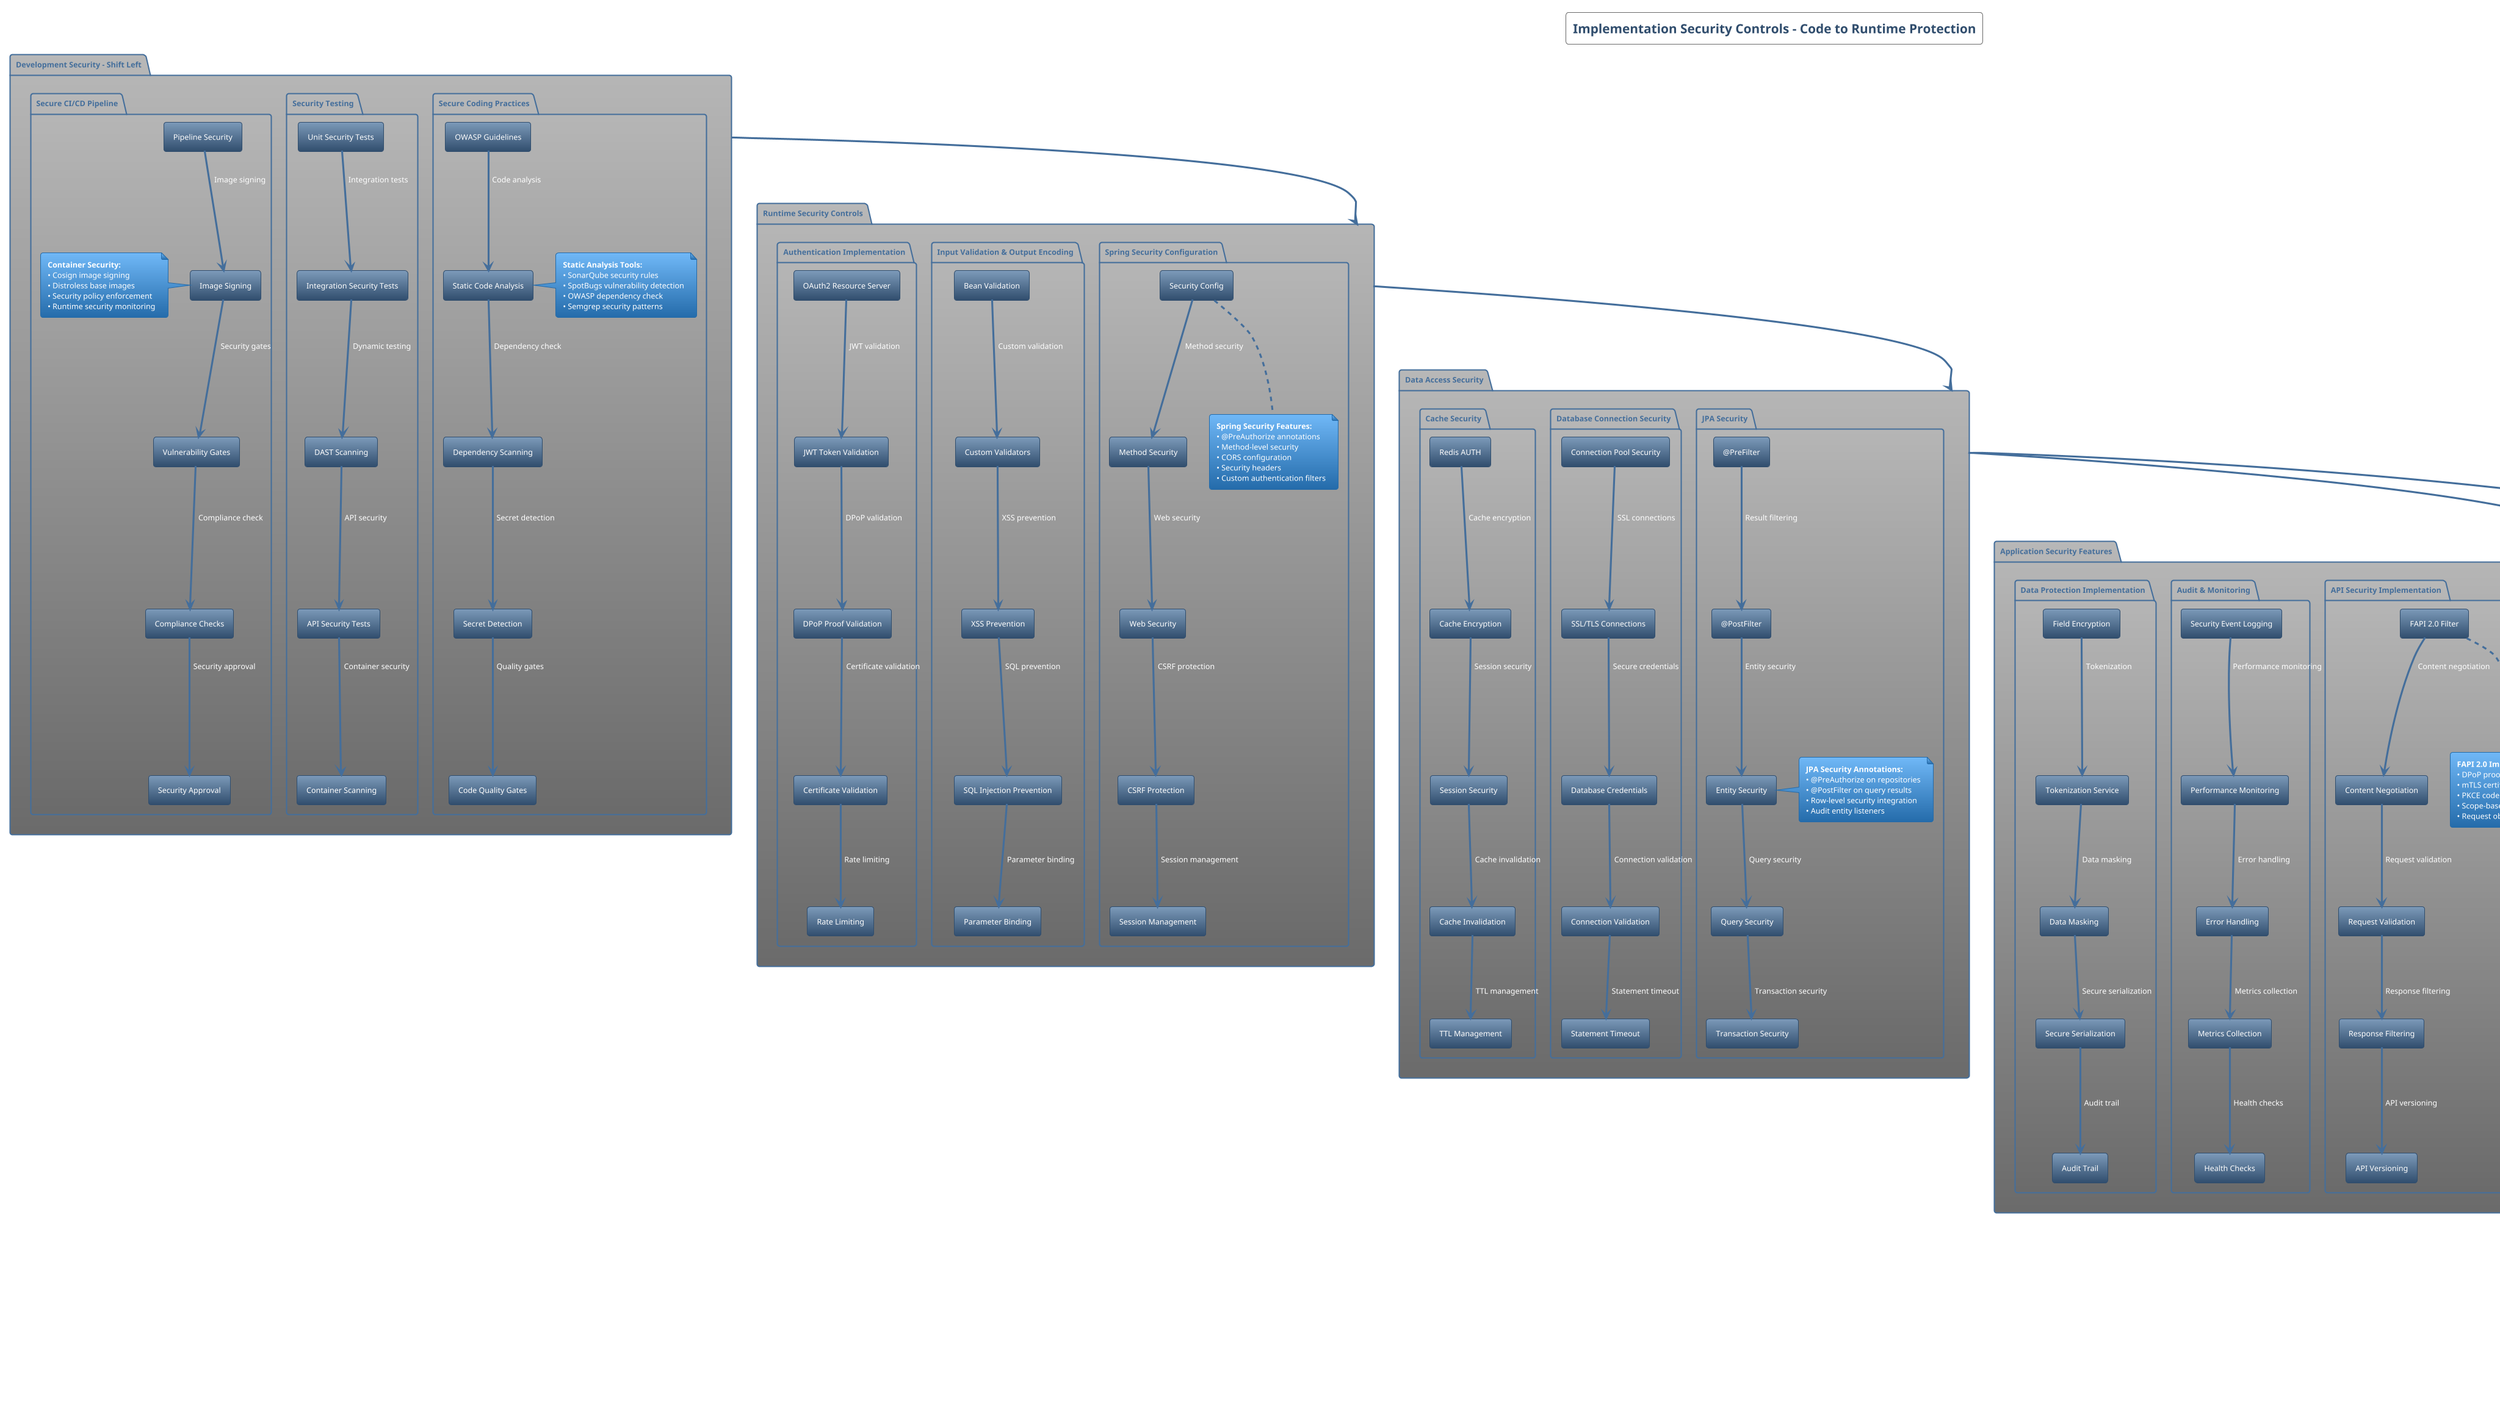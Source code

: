 @startuml implementation-security-controls
!theme spacelab
title Implementation Security Controls - Code to Runtime Protection

skinparam componentStyle rectangle
skinparam backgroundColor white

package "Development Security - Shift Left" as devsec {
    
    package "Secure Coding Practices" as coding {
        component [OWASP Guidelines] as owasp
        component [Static Code Analysis] as sca
        component [Dependency Scanning] as depscan
        component [Secret Detection] as secrets
        component [Code Quality Gates] as quality
        
        note right of sca
            **Static Analysis Tools:**
            • SonarQube security rules
            • SpotBugs vulnerability detection
            • OWASP dependency check
            • Semgrep security patterns
        end note
    }
    
    package "Security Testing" as testing {
        component [Unit Security Tests] as unittests
        component [Integration Security Tests] as inttests
        component [DAST Scanning] as dast
        component [API Security Tests] as api_tests
        component [Container Scanning] as container_scan
    }
    
    package "Secure CI/CD Pipeline" as cicd {
        component [Pipeline Security] as pipe_sec
        component [Image Signing] as signing
        component [Vulnerability Gates] as gates
        component [Compliance Checks] as compliance
        component [Security Approval] as approval
        
        note left of signing
            **Container Security:**
            • Cosign image signing
            • Distroless base images
            • Security policy enforcement
            • Runtime security monitoring
        end note
    }
}

package "Runtime Security Controls" as runtime {
    
    package "Spring Security Configuration" as spring_sec {
        component [Security Config] as sec_config
        component [Method Security] as method_sec
        component [Web Security] as web_sec
        component [CSRF Protection] as csrf
        component [Session Management] as session
        
        note bottom of sec_config
            **Spring Security Features:**
            • @PreAuthorize annotations
            • Method-level security
            • CORS configuration
            • Security headers
            • Custom authentication filters
        end note
    }
    
    package "Input Validation & Output Encoding" as validation {
        component [Bean Validation] as bean_valid
        component [Custom Validators] as custom_valid
        component [XSS Prevention] as xss
        component [SQL Injection Prevention] as sql_prevent
        component [Parameter Binding] as param_bind
    }
    
    package "Authentication Implementation" as auth_impl {
        component [OAuth2 Resource Server] as oauth_resource
        component [JWT Token Validation] as jwt_valid
        component [DPoP Proof Validation] as dpop_valid
        component [Certificate Validation] as cert_valid
        component [Rate Limiting] as rate_limit
    }
}

package "Data Access Security" as data_access {
    
    package "JPA Security" as jpa_sec {
        component [@PreFilter] as pre_filter
        component [@PostFilter] as post_filter
        component [Entity Security] as entity_sec
        component [Query Security] as query_sec
        component [Transaction Security] as tx_sec
        
        note right of entity_sec
            **JPA Security Annotations:**
            • @PreAuthorize on repositories
            • @PostFilter on query results
            • Row-level security integration
            • Audit entity listeners
        end note
    }
    
    package "Database Connection Security" as db_conn {
        component [Connection Pool Security] as pool_sec
        component [SSL/TLS Connections] as ssl_conn
        component [Database Credentials] as db_creds
        component [Connection Validation] as conn_valid
        component [Statement Timeout] as timeout
    }
    
    package "Cache Security" as cache_sec {
        component [Redis AUTH] as redis_auth
        component [Cache Encryption] as cache_enc
        component [Session Security] as session_sec
        component [Cache Invalidation] as cache_invalid
        component [TTL Management] as ttl
    }
}

package "Application Security Features" as app_sec {
    
    package "API Security Implementation" as api_impl {
        component [FAPI 2.0 Filter] as fapi_filter
        component [Content Negotiation] as content_neg
        component [Request Validation] as req_valid
        component [Response Filtering] as resp_filter
        component [API Versioning] as versioning
        
        note bottom of fapi_filter
            **FAPI 2.0 Implementation:**
            • DPoP proof validation filter
            • mTLS certificate extraction
            • PKCE code verification
            • Scope-based access control
            • Request object validation
        end note
    }
    
    package "Audit & Monitoring" as audit {
        component [Security Event Logging] as sec_logging
        component [Performance Monitoring] as perf_mon
        component [Error Handling] as error_handle
        component [Metrics Collection] as metrics
        component [Health Checks] as health
    }
    
    package "Data Protection Implementation" as data_protect {
        component [Field Encryption] as field_enc
        component [Tokenization Service] as token_svc
        component [Data Masking] as mask_svc
        component [Secure Serialization] as serialization
        component [Audit Trail] as audit_trail
    }
}

package "Infrastructure Security" as infra_sec {
    
    package "Container Security" as container {
        component [Security Contexts] as sec_contexts
        component [Non-Root User] as non_root
        component [Resource Limits] as resource_limits
        component [Network Policies] as net_policies
        component [Pod Security Standards] as pod_sec
        
        note right of sec_contexts
            **Container Security:**
            • runAsNonRoot: true
            • readOnlyRootFilesystem: true
            • allowPrivilegeEscalation: false
            • capabilities drop ALL
        end note
    }
    
    package "Kubernetes Security" as k8s_sec {
        component [RBAC Policies] as rbac
        component [Service Accounts] as svc_accounts
        component [Secrets Management] as secrets_mgmt
        component [Admission Controllers] as admission
        component [Policy Enforcement] as policy_enforce
    }
    
    package "Network Security" as net_sec {
        component [Service Mesh mTLS] as mesh_mtls
        component [Network Segmentation] as net_seg
        component [Ingress Security] as ingress_sec
        component [DNS Security] as dns_sec
        component [Certificate Management] as cert_mgmt
    }
}

package "Monitoring & Incident Response" as monitoring {
    component [Security Information Event Management] as siem
    component [Real-time Threat Detection] as threat_detect
    component [Automated Incident Response] as auto_response
    component [Forensic Analysis] as forensics
    component [Compliance Reporting] as compliance_report
    
    note bottom of threat_detect
        **Threat Detection:**
        • Behavioral analysis
        • Anomaly detection  
        • ML-based threat hunting
        • IOC correlation
        • Automated response actions
    end note
}

' Development to Runtime flow
devsec --> runtime : Secure code
runtime --> data_access : Protected access
data_access --> app_sec : Secured application
app_sec --> infra_sec : Infrastructure security

' Development security flow
owasp --> sca : Code analysis
sca --> depscan : Dependency check
depscan --> secrets : Secret detection
secrets --> quality : Quality gates

unittests --> inttests : Integration tests
inttests --> dast : Dynamic testing
dast --> api_tests : API security
api_tests --> container_scan : Container security

pipe_sec --> signing : Image signing
signing --> gates : Security gates
gates --> compliance : Compliance check
compliance --> approval : Security approval

' Runtime security implementation
sec_config --> method_sec : Method security
method_sec --> web_sec : Web security
web_sec --> csrf : CSRF protection
csrf --> session : Session management

bean_valid --> custom_valid : Custom validation
custom_valid --> xss : XSS prevention
xss --> sql_prevent : SQL prevention
sql_prevent --> param_bind : Parameter binding

oauth_resource --> jwt_valid : JWT validation
jwt_valid --> dpop_valid : DPoP validation
dpop_valid --> cert_valid : Certificate validation
cert_valid --> rate_limit : Rate limiting

' Data access security
pre_filter --> post_filter : Result filtering
post_filter --> entity_sec : Entity security
entity_sec --> query_sec : Query security
query_sec --> tx_sec : Transaction security

pool_sec --> ssl_conn : SSL connections
ssl_conn --> db_creds : Secure credentials
db_creds --> conn_valid : Connection validation
conn_valid --> timeout : Statement timeout

redis_auth --> cache_enc : Cache encryption
cache_enc --> session_sec : Session security
session_sec --> cache_invalid : Cache invalidation
cache_invalid --> ttl : TTL management

' Application security
fapi_filter --> content_neg : Content negotiation
content_neg --> req_valid : Request validation
req_valid --> resp_filter : Response filtering
resp_filter --> versioning : API versioning

sec_logging --> perf_mon : Performance monitoring
perf_mon --> error_handle : Error handling
error_handle --> metrics : Metrics collection
metrics --> health : Health checks

field_enc --> token_svc : Tokenization
token_svc --> mask_svc : Data masking
mask_svc --> serialization : Secure serialization
serialization --> audit_trail : Audit trail

' Infrastructure security
sec_contexts --> non_root : Non-root execution
non_root --> resource_limits : Resource limits
resource_limits --> net_policies : Network policies
net_policies --> pod_sec : Pod security

rbac --> svc_accounts : Service accounts
svc_accounts --> secrets_mgmt : Secrets management
secrets_mgmt --> admission : Admission control
admission --> policy_enforce : Policy enforcement

mesh_mtls --> net_seg : Network segmentation
net_seg --> ingress_sec : Ingress security
ingress_sec --> dns_sec : DNS security
dns_sec --> cert_mgmt : Certificate management

' Monitoring integration
app_sec --> siem : Security events
infra_sec --> siem : Infrastructure events
data_access --> siem : Data access events

siem --> threat_detect : Threat detection
threat_detect --> auto_response : Automated response
auto_response --> forensics : Forensic analysis
forensics --> compliance_report : Compliance reporting

@enduml